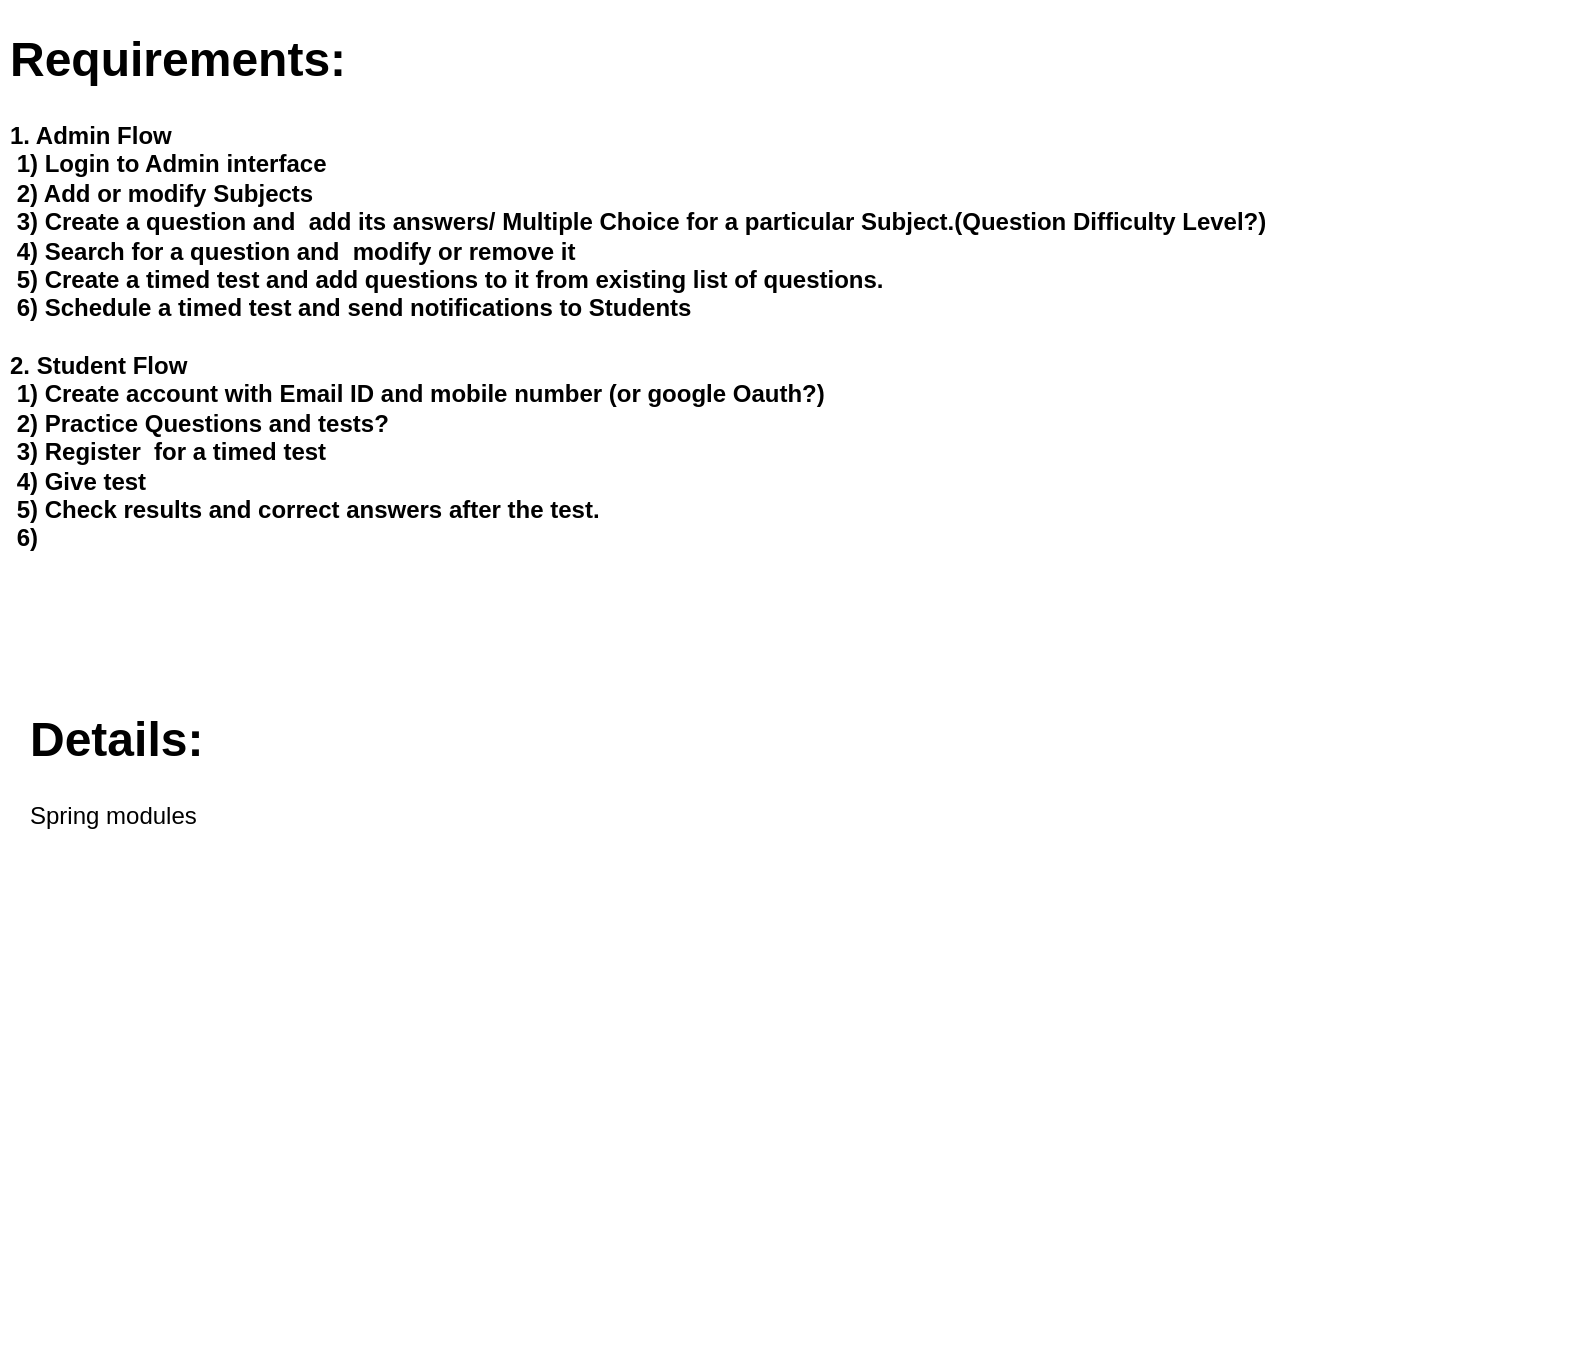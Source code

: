 <mxfile version="21.1.8" type="github" pages="3">
  <diagram name="Requirements" id="MF8iuLMwMGwasEO-9yrZ">
    <mxGraphModel dx="1637" dy="816" grid="1" gridSize="10" guides="1" tooltips="1" connect="1" arrows="1" fold="1" page="1" pageScale="1" pageWidth="980" pageHeight="1390" math="0" shadow="0">
      <root>
        <mxCell id="0" />
        <mxCell id="1" parent="0" />
        <mxCell id="8Ul96H81zf3qTr5yMLvG-8" value="&lt;h1&gt;Requirements:&lt;/h1&gt;&lt;div&gt;&lt;b&gt;1. Admin Flow&lt;/b&gt;&lt;/div&gt;&lt;div&gt;&lt;b&gt;&lt;span style=&quot;white-space: pre;&quot;&gt; &lt;/span&gt;1)&amp;nbsp;Login to Admin interface&lt;br&gt;&lt;/b&gt;&lt;/div&gt;&lt;div&gt;&lt;b&gt;&lt;span style=&quot;white-space: pre;&quot;&gt; &lt;/span&gt;2) Add or modify Subjects&lt;br&gt;&lt;/b&gt;&lt;/div&gt;&lt;div&gt;&lt;b&gt;&lt;span style=&quot;white-space: pre;&quot;&gt; &lt;/span&gt;3) Create a question and&amp;nbsp; add its answers/ Multiple Choice for a particular Subject.(Question Difficulty Level?)&lt;/b&gt;&lt;/div&gt;&lt;div&gt;&lt;b&gt;&lt;span style=&quot;white-space: pre;&quot;&gt; &lt;/span&gt;4) Search for a question and&amp;nbsp; modify or remove it&lt;br&gt;&lt;/b&gt;&lt;/div&gt;&lt;div&gt;&lt;b&gt;&lt;span style=&quot;white-space: pre;&quot;&gt; &lt;/span&gt;5) Create a timed test and add questions to it from existing list of questions.&lt;br&gt;&lt;/b&gt;&lt;/div&gt;&lt;div&gt;&lt;b&gt;&lt;span style=&quot;white-space: pre;&quot;&gt; &lt;/span&gt;6) Schedule a timed test and send notifications to Students&lt;br&gt;&lt;/b&gt;&lt;/div&gt;&lt;div&gt;&lt;b&gt;&lt;br&gt;&lt;/b&gt;&lt;/div&gt;&lt;div&gt;&lt;b&gt;2. Student Flow&lt;/b&gt;&lt;/div&gt;&lt;div&gt;&lt;b&gt;&lt;span style=&quot;white-space: pre;&quot;&gt; &lt;/span&gt;1) Create account with Email ID and mobile number (or google Oauth?)&lt;/b&gt;&lt;/div&gt;&lt;div&gt;&lt;b&gt;&lt;span style=&quot;white-space: pre;&quot;&gt; &lt;/span&gt;2) Practice Questions and tests?&lt;/b&gt;&lt;/div&gt;&lt;div&gt;&lt;b&gt;&lt;span style=&quot;white-space: pre;&quot;&gt; &lt;/span&gt;3) Register&amp;nbsp; for a timed test&lt;br&gt;&lt;/b&gt;&lt;/div&gt;&lt;div&gt;&lt;b&gt;&lt;span style=&quot;white-space: pre;&quot;&gt; &lt;/span&gt;4) Give test&lt;br&gt;&lt;/b&gt;&lt;/div&gt;&lt;div&gt;&lt;b&gt;&lt;span style=&quot;white-space: pre;&quot;&gt; &lt;/span&gt;5) Check results and correct answers after the test.&lt;br&gt;&lt;/b&gt;&lt;/div&gt;&lt;div&gt;&lt;b&gt;&lt;span style=&quot;white-space: pre;&quot;&gt; &lt;/span&gt;6)&lt;br&gt;&lt;/b&gt;&lt;/div&gt;&lt;div&gt;&lt;span style=&quot;white-space: pre;&quot;&gt;&lt;b&gt; &lt;/b&gt;&lt;/span&gt;&lt;br&gt;&lt;/div&gt;" style="text;html=1;strokeColor=none;fillColor=none;spacing=5;spacingTop=-20;whiteSpace=wrap;overflow=hidden;rounded=0;" parent="1" vertex="1">
          <mxGeometry x="120" y="10" width="780" height="330" as="geometry" />
        </mxCell>
        <mxCell id="hnuCmHXV3mzeoVSlP5Ix-1" value="&lt;h1&gt;Details:&lt;/h1&gt;&lt;div&gt;Spring modules&lt;/div&gt;" style="text;html=1;strokeColor=none;fillColor=none;spacing=5;spacingTop=-20;whiteSpace=wrap;overflow=hidden;rounded=0;" parent="1" vertex="1">
          <mxGeometry x="130" y="350" width="780" height="330" as="geometry" />
        </mxCell>
      </root>
    </mxGraphModel>
  </diagram>
  <diagram id="7d7ccGjSimLIf_iORB9R" name="Design">
    <mxGraphModel dx="1637" dy="816" grid="1" gridSize="10" guides="1" tooltips="1" connect="1" arrows="1" fold="1" page="1" pageScale="1" pageWidth="980" pageHeight="1390" math="0" shadow="0">
      <root>
        <mxCell id="0" />
        <mxCell id="1" parent="0" />
        <mxCell id="a7yS2JeS2E-IPmoMl_OY-8" value="" style="edgeStyle=orthogonalEdgeStyle;rounded=0;orthogonalLoop=1;jettySize=auto;html=1;" parent="1" target="a7yS2JeS2E-IPmoMl_OY-7" edge="1">
          <mxGeometry relative="1" as="geometry">
            <mxPoint x="80" y="130" as="sourcePoint" />
            <Array as="points">
              <mxPoint x="80" y="140" />
            </Array>
          </mxGeometry>
        </mxCell>
        <mxCell id="a7yS2JeS2E-IPmoMl_OY-1" value="Admin" style="shape=umlActor;verticalLabelPosition=bottom;verticalAlign=top;html=1;outlineConnect=0;" parent="1" vertex="1">
          <mxGeometry x="60" y="110" width="30" height="60" as="geometry" />
        </mxCell>
        <mxCell id="a7yS2JeS2E-IPmoMl_OY-11" value="" style="edgeStyle=orthogonalEdgeStyle;rounded=0;orthogonalLoop=1;jettySize=auto;html=1;" parent="1" source="a7yS2JeS2E-IPmoMl_OY-7" edge="1">
          <mxGeometry relative="1" as="geometry">
            <mxPoint x="400" y="160" as="targetPoint" />
          </mxGeometry>
        </mxCell>
        <object label="DNS" id="a7yS2JeS2E-IPmoMl_OY-7">
          <mxCell style="whiteSpace=wrap;html=1;verticalAlign=top;" parent="1" vertex="1">
            <mxGeometry x="180" y="130" width="120" height="60" as="geometry" />
          </mxCell>
        </object>
        <mxCell id="a7yS2JeS2E-IPmoMl_OY-9" value="Pareeksha - Cloud" style="swimlane;whiteSpace=wrap;html=1;" parent="1" vertex="1">
          <mxGeometry x="360" y="60" width="530" height="470" as="geometry" />
        </mxCell>
        <mxCell id="a7yS2JeS2E-IPmoMl_OY-2" value="" style="image;sketch=0;aspect=fixed;html=1;points=[];align=center;fontSize=12;image=img/lib/mscae/Database_General.svg;" parent="a7yS2JeS2E-IPmoMl_OY-9" vertex="1">
          <mxGeometry x="440" y="110" width="38" height="50" as="geometry" />
        </mxCell>
        <mxCell id="a7yS2JeS2E-IPmoMl_OY-12" value="Admin API" style="shape=process;whiteSpace=wrap;html=1;backgroundOutline=1;" parent="a7yS2JeS2E-IPmoMl_OY-9" vertex="1">
          <mxGeometry x="170" y="40" width="120" height="60" as="geometry" />
        </mxCell>
        <mxCell id="a7yS2JeS2E-IPmoMl_OY-14" value="" style="edgeStyle=orthogonalEdgeStyle;rounded=0;orthogonalLoop=1;jettySize=auto;html=1;" parent="a7yS2JeS2E-IPmoMl_OY-9" source="a7yS2JeS2E-IPmoMl_OY-13" target="a7yS2JeS2E-IPmoMl_OY-12" edge="1">
          <mxGeometry relative="1" as="geometry" />
        </mxCell>
        <mxCell id="a7yS2JeS2E-IPmoMl_OY-16" value="" style="edgeStyle=orthogonalEdgeStyle;rounded=0;orthogonalLoop=1;jettySize=auto;html=1;" parent="a7yS2JeS2E-IPmoMl_OY-9" source="a7yS2JeS2E-IPmoMl_OY-13" target="a7yS2JeS2E-IPmoMl_OY-15" edge="1">
          <mxGeometry relative="1" as="geometry">
            <Array as="points">
              <mxPoint x="130" y="125" />
              <mxPoint x="130" y="250" />
              <mxPoint x="140" y="250" />
              <mxPoint x="140" y="180" />
            </Array>
          </mxGeometry>
        </mxCell>
        <mxCell id="a7yS2JeS2E-IPmoMl_OY-13" value="API GateWay&lt;br&gt;&lt;br&gt;Auth" style="shape=process;whiteSpace=wrap;html=1;backgroundOutline=1;" parent="a7yS2JeS2E-IPmoMl_OY-9" vertex="1">
          <mxGeometry x="50" y="30" width="60" height="190" as="geometry" />
        </mxCell>
        <mxCell id="a7yS2JeS2E-IPmoMl_OY-15" value="Test API" style="shape=process;whiteSpace=wrap;html=1;backgroundOutline=1;" parent="a7yS2JeS2E-IPmoMl_OY-9" vertex="1">
          <mxGeometry x="170" y="150" width="120" height="60" as="geometry" />
        </mxCell>
        <mxCell id="a7yS2JeS2E-IPmoMl_OY-17" value="Notification Service" style="shape=process;whiteSpace=wrap;html=1;backgroundOutline=1;" parent="a7yS2JeS2E-IPmoMl_OY-9" vertex="1">
          <mxGeometry x="170" y="270" width="120" height="60" as="geometry" />
        </mxCell>
        <mxCell id="a7yS2JeS2E-IPmoMl_OY-25" value="" style="endArrow=classic;html=1;rounded=0;entryX=1;entryY=0.5;entryDx=0;entryDy=0;" parent="a7yS2JeS2E-IPmoMl_OY-9" source="a7yS2JeS2E-IPmoMl_OY-2" target="a7yS2JeS2E-IPmoMl_OY-17" edge="1">
          <mxGeometry width="50" height="50" relative="1" as="geometry">
            <mxPoint x="434" y="250" as="sourcePoint" />
            <mxPoint x="484" y="200" as="targetPoint" />
            <Array as="points">
              <mxPoint x="460" y="300" />
            </Array>
          </mxGeometry>
        </mxCell>
        <mxCell id="mg0dmShQN6RBTKk4FKhy-1" value="" style="shape=process;whiteSpace=wrap;html=1;backgroundOutline=1;" parent="a7yS2JeS2E-IPmoMl_OY-9" vertex="1">
          <mxGeometry x="40" y="250" width="120" height="60" as="geometry" />
        </mxCell>
        <mxCell id="a7yS2JeS2E-IPmoMl_OY-20" value="Student" style="shape=umlActor;verticalLabelPosition=bottom;verticalAlign=top;html=1;outlineConnect=0;" parent="1" vertex="1">
          <mxGeometry x="60" y="340" width="30" height="60" as="geometry" />
        </mxCell>
        <mxCell id="a7yS2JeS2E-IPmoMl_OY-21" value="Registered Students" style="shape=umlActor;verticalLabelPosition=bottom;verticalAlign=top;html=1;outlineConnect=0;" parent="1" vertex="1">
          <mxGeometry x="50" y="450" width="30" height="60" as="geometry" />
        </mxCell>
        <mxCell id="a7yS2JeS2E-IPmoMl_OY-24" value="" style="edgeStyle=orthogonalEdgeStyle;rounded=0;orthogonalLoop=1;jettySize=auto;html=1;entryX=1;entryY=0.333;entryDx=0;entryDy=0;entryPerimeter=0;" parent="1" source="a7yS2JeS2E-IPmoMl_OY-17" target="a7yS2JeS2E-IPmoMl_OY-21" edge="1">
          <mxGeometry relative="1" as="geometry">
            <mxPoint x="450" y="470" as="targetPoint" />
            <Array as="points">
              <mxPoint x="590" y="470" />
            </Array>
          </mxGeometry>
        </mxCell>
        <mxCell id="a7yS2JeS2E-IPmoMl_OY-26" value="" style="endArrow=classic;startArrow=classic;html=1;rounded=0;entryX=1;entryY=0.5;entryDx=0;entryDy=0;" parent="1" target="a7yS2JeS2E-IPmoMl_OY-15" edge="1">
          <mxGeometry width="50" height="50" relative="1" as="geometry">
            <mxPoint x="810" y="200" as="sourcePoint" />
            <mxPoint x="510" y="350" as="targetPoint" />
            <Array as="points">
              <mxPoint x="800" y="200" />
            </Array>
          </mxGeometry>
        </mxCell>
        <mxCell id="a7yS2JeS2E-IPmoMl_OY-27" value="" style="endArrow=classic;startArrow=classic;html=1;rounded=0;entryX=1;entryY=0.25;entryDx=0;entryDy=0;" parent="1" target="a7yS2JeS2E-IPmoMl_OY-12" edge="1">
          <mxGeometry width="50" height="50" relative="1" as="geometry">
            <mxPoint x="820" y="170" as="sourcePoint" />
            <mxPoint x="510" y="350" as="targetPoint" />
            <Array as="points">
              <mxPoint x="820" y="120" />
            </Array>
          </mxGeometry>
        </mxCell>
        <mxCell id="a7yS2JeS2E-IPmoMl_OY-28" value="" style="endArrow=classic;html=1;rounded=0;entryX=0.5;entryY=1;entryDx=0;entryDy=0;" parent="1" target="a7yS2JeS2E-IPmoMl_OY-7" edge="1">
          <mxGeometry width="50" height="50" relative="1" as="geometry">
            <mxPoint x="100" y="400" as="sourcePoint" />
            <mxPoint x="150" y="350" as="targetPoint" />
            <Array as="points">
              <mxPoint x="230" y="400" />
            </Array>
          </mxGeometry>
        </mxCell>
      </root>
    </mxGraphModel>
  </diagram>
  <diagram id="i9NAR-TNHA6gtmxEclQi" name="Data model">
    <mxGraphModel dx="1637" dy="766" grid="1" gridSize="10" guides="1" tooltips="1" connect="1" arrows="1" fold="1" page="1" pageScale="1" pageWidth="980" pageHeight="1390" math="0" shadow="0">
      <root>
        <mxCell id="0" />
        <mxCell id="1" parent="0" />
        <mxCell id="s0OtCTG0oaSC9iydGELS-1" value="&lt;div style=&quot;box-sizing:border-box;width:100%;background:#e4e4e4;padding:2px;&quot;&gt;Subject&lt;/div&gt;&lt;table style=&quot;width:100%;font-size:1em;&quot; cellpadding=&quot;2&quot; cellspacing=&quot;0&quot;&gt;&lt;tbody&gt;&lt;tr&gt;&lt;td&gt;&lt;br&gt;&lt;/td&gt;&lt;td&gt;subject id&lt;/td&gt;&lt;/tr&gt;&lt;tr&gt;&lt;td&gt;&lt;br&gt;&lt;/td&gt;&lt;td&gt;name&lt;/td&gt;&lt;/tr&gt;&lt;tr&gt;&lt;td&gt;&lt;/td&gt;&lt;td&gt;fieldname&lt;/td&gt;&lt;/tr&gt;&lt;/tbody&gt;&lt;/table&gt;" style="verticalAlign=top;align=left;overflow=fill;html=1;whiteSpace=wrap;" vertex="1" parent="1">
          <mxGeometry x="90" y="70" width="90" height="110" as="geometry" />
        </mxCell>
        <mxCell id="s0OtCTG0oaSC9iydGELS-2" value="&lt;div style=&quot;box-sizing:border-box;width:100%;background:#e4e4e4;padding:2px;&quot;&gt;Test Question&lt;/div&gt;&lt;table style=&quot;width:100%;font-size:1em;&quot; cellpadding=&quot;2&quot; cellspacing=&quot;0&quot;&gt;&lt;tbody&gt;&lt;tr&gt;&lt;td&gt;&lt;br&gt;&lt;/td&gt;&lt;td&gt;test id&lt;/td&gt;&lt;/tr&gt;&lt;tr&gt;&lt;td&gt;&lt;br&gt;&lt;/td&gt;&lt;td&gt;question id&lt;/td&gt;&lt;/tr&gt;&lt;tr&gt;&lt;td&gt;&lt;/td&gt;&lt;td&gt;marks&lt;br&gt;negative marks&lt;/td&gt;&lt;/tr&gt;&lt;/tbody&gt;&lt;/table&gt;" style="verticalAlign=top;align=left;overflow=fill;html=1;whiteSpace=wrap;" vertex="1" parent="1">
          <mxGeometry x="380" y="270" width="90" height="110" as="geometry" />
        </mxCell>
        <mxCell id="s0OtCTG0oaSC9iydGELS-3" value="&lt;div style=&quot;box-sizing:border-box;width:100%;background:#e4e4e4;padding:2px;&quot;&gt;User&lt;/div&gt;&lt;table style=&quot;width:100%;font-size:1em;&quot; cellpadding=&quot;2&quot; cellspacing=&quot;0&quot;&gt;&lt;tbody&gt;&lt;tr&gt;&lt;td&gt;&lt;br&gt;&lt;/td&gt;&lt;td&gt;&amp;nbsp;id&lt;/td&gt;&lt;/tr&gt;&lt;tr&gt;&lt;td&gt;&lt;br&gt;&lt;/td&gt;&lt;td&gt;name&lt;/td&gt;&lt;/tr&gt;&lt;tr&gt;&lt;td&gt;&lt;/td&gt;&lt;td&gt;email&lt;br&gt;phone&lt;br&gt;role&lt;br&gt;&lt;br&gt;(login using google oaut?)&lt;/td&gt;&lt;/tr&gt;&lt;/tbody&gt;&lt;/table&gt;" style="verticalAlign=top;align=left;overflow=fill;html=1;whiteSpace=wrap;" vertex="1" parent="1">
          <mxGeometry x="90" y="430" width="90" height="160" as="geometry" />
        </mxCell>
        <mxCell id="s0OtCTG0oaSC9iydGELS-4" value="&lt;div style=&quot;box-sizing:border-box;width:100%;background:#e4e4e4;padding:2px;&quot;&gt;Answer&lt;/div&gt;&lt;table style=&quot;width:100%;font-size:1em;&quot; cellpadding=&quot;2&quot; cellspacing=&quot;0&quot;&gt;&lt;tbody&gt;&lt;tr&gt;&lt;td&gt;&lt;br&gt;&lt;/td&gt;&lt;td&gt;ans id&lt;/td&gt;&lt;/tr&gt;&lt;tr&gt;&lt;td&gt;&lt;br&gt;&lt;/td&gt;&lt;td&gt;ques id&lt;/td&gt;&lt;/tr&gt;&lt;tr&gt;&lt;td&gt;&lt;/td&gt;&lt;td&gt;answer txt&lt;br&gt;is_correct&lt;/td&gt;&lt;/tr&gt;&lt;/tbody&gt;&lt;/table&gt;" style="verticalAlign=top;align=left;overflow=fill;html=1;whiteSpace=wrap;" vertex="1" parent="1">
          <mxGeometry x="445" y="70" width="90" height="110" as="geometry" />
        </mxCell>
        <mxCell id="s0OtCTG0oaSC9iydGELS-5" value="&lt;div style=&quot;box-sizing:border-box;width:100%;background:#e4e4e4;padding:2px;&quot;&gt;Question&lt;/div&gt;&lt;table style=&quot;width:100%;font-size:1em;&quot; cellpadding=&quot;2&quot; cellspacing=&quot;0&quot;&gt;&lt;tbody&gt;&lt;tr&gt;&lt;td&gt;&lt;br&gt;&lt;/td&gt;&lt;td&gt;ques id&lt;/td&gt;&lt;/tr&gt;&lt;tr&gt;&lt;td&gt;&lt;br&gt;&lt;/td&gt;&lt;td&gt;question text&lt;/td&gt;&lt;/tr&gt;&lt;tr&gt;&lt;td&gt;&lt;/td&gt;&lt;td&gt;subject Id&lt;br&gt;difficulty&lt;br&gt;marks&lt;br&gt;negative marks&lt;br&gt;created by&lt;br&gt;&lt;br&gt;&lt;br&gt;&lt;/td&gt;&lt;/tr&gt;&lt;/tbody&gt;&lt;/table&gt;" style="verticalAlign=top;align=left;overflow=fill;html=1;whiteSpace=wrap;" vertex="1" parent="1">
          <mxGeometry x="240" y="69" width="130" height="170" as="geometry" />
        </mxCell>
        <mxCell id="s0OtCTG0oaSC9iydGELS-6" value="&lt;div style=&quot;box-sizing:border-box;width:100%;background:#e4e4e4;padding:2px;&quot;&gt;Test Type&lt;/div&gt;&lt;table style=&quot;width:100%;font-size:1em;&quot; cellpadding=&quot;2&quot; cellspacing=&quot;0&quot;&gt;&lt;tbody&gt;&lt;tr&gt;&lt;td&gt;&lt;br&gt;&lt;/td&gt;&lt;td&gt;type id&lt;/td&gt;&lt;/tr&gt;&lt;tr&gt;&lt;td&gt;&lt;br&gt;&lt;/td&gt;&lt;td&gt;type name&lt;/td&gt;&lt;/tr&gt;&lt;tr&gt;&lt;td&gt;&lt;/td&gt;&lt;td&gt;desc&lt;/td&gt;&lt;/tr&gt;&lt;/tbody&gt;&lt;/table&gt;" style="verticalAlign=top;align=left;overflow=fill;html=1;whiteSpace=wrap;" vertex="1" parent="1">
          <mxGeometry x="240" y="280" width="90" height="110" as="geometry" />
        </mxCell>
        <mxCell id="s0OtCTG0oaSC9iydGELS-7" value="&lt;div style=&quot;box-sizing:border-box;width:100%;background:#e4e4e4;padding:2px;&quot;&gt;Test&lt;/div&gt;&lt;table style=&quot;width:100%;font-size:1em;&quot; cellpadding=&quot;2&quot; cellspacing=&quot;0&quot;&gt;&lt;tbody&gt;&lt;tr&gt;&lt;td&gt;&lt;br&gt;&lt;/td&gt;&lt;td&gt;test id&lt;/td&gt;&lt;/tr&gt;&lt;tr&gt;&lt;td&gt;&lt;br&gt;&lt;/td&gt;&lt;td&gt;test name&lt;br&gt;time limit&lt;br&gt;test type&lt;br&gt;scheduled on&lt;br&gt;expires on&lt;/td&gt;&lt;/tr&gt;&lt;tr&gt;&lt;td&gt;&lt;/td&gt;&lt;td&gt;&lt;br&gt;&lt;/td&gt;&lt;/tr&gt;&lt;/tbody&gt;&lt;/table&gt;" style="verticalAlign=top;align=left;overflow=fill;html=1;whiteSpace=wrap;" vertex="1" parent="1">
          <mxGeometry x="100" y="270" width="90" height="110" as="geometry" />
        </mxCell>
        <mxCell id="s0OtCTG0oaSC9iydGELS-9" value="&lt;div style=&quot;box-sizing:border-box;width:100%;background:#e4e4e4;padding:2px;&quot;&gt;Student test&lt;/div&gt;&lt;table style=&quot;width:100%;font-size:1em;&quot; cellpadding=&quot;2&quot; cellspacing=&quot;0&quot;&gt;&lt;tbody&gt;&lt;tr&gt;&lt;td&gt;&lt;br&gt;&lt;/td&gt;&lt;td&gt;st test id&lt;br&gt;user id&lt;/td&gt;&lt;/tr&gt;&lt;tr&gt;&lt;td&gt;&lt;br&gt;&lt;/td&gt;&lt;td&gt;test id&lt;/td&gt;&lt;/tr&gt;&lt;tr&gt;&lt;td&gt;&lt;/td&gt;&lt;td&gt;start time&lt;br&gt;status&lt;/td&gt;&lt;/tr&gt;&lt;/tbody&gt;&lt;/table&gt;" style="verticalAlign=top;align=left;overflow=fill;html=1;whiteSpace=wrap;" vertex="1" parent="1">
          <mxGeometry x="230" y="430" width="90" height="110" as="geometry" />
        </mxCell>
        <mxCell id="s0OtCTG0oaSC9iydGELS-10" value="&lt;div style=&quot;box-sizing:border-box;width:100%;background:#e4e4e4;padding:2px;&quot;&gt;student test answers&lt;/div&gt;&lt;table style=&quot;width:100%;font-size:1em;&quot; cellpadding=&quot;2&quot; cellspacing=&quot;0&quot;&gt;&lt;tbody&gt;&lt;tr&gt;&lt;td&gt;&lt;br&gt;&lt;/td&gt;&lt;td&gt;&amp;nbsp;st test id&lt;/td&gt;&lt;/tr&gt;&lt;tr&gt;&lt;td&gt;&lt;br&gt;&lt;/td&gt;&lt;td&gt;ques id&lt;/td&gt;&lt;/tr&gt;&lt;tr&gt;&lt;td&gt;&lt;/td&gt;&lt;td&gt;ans id&lt;br&gt;needs review&lt;/td&gt;&lt;/tr&gt;&lt;/tbody&gt;&lt;/table&gt;" style="verticalAlign=top;align=left;overflow=fill;html=1;whiteSpace=wrap;" vertex="1" parent="1">
          <mxGeometry x="410" y="440" width="90" height="110" as="geometry" />
        </mxCell>
        <mxCell id="s0OtCTG0oaSC9iydGELS-11" value="&lt;div style=&quot;box-sizing:border-box;width:100%;background:#e4e4e4;padding:2px;&quot;&gt;Notification&lt;/div&gt;&lt;table style=&quot;width:100%;font-size:1em;&quot; cellpadding=&quot;2&quot; cellspacing=&quot;0&quot;&gt;&lt;tbody&gt;&lt;tr&gt;&lt;td&gt;&lt;br&gt;&lt;/td&gt;&lt;td&gt;&amp;nbsp;id&lt;/td&gt;&lt;/tr&gt;&lt;tr&gt;&lt;td&gt;&lt;br&gt;&lt;/td&gt;&lt;td&gt;user id&lt;/td&gt;&lt;/tr&gt;&lt;tr&gt;&lt;td&gt;&lt;/td&gt;&lt;td&gt;test id&lt;br&gt;type&lt;br&gt;message&lt;br&gt;status&lt;br&gt;&lt;br&gt;&lt;/td&gt;&lt;/tr&gt;&lt;/tbody&gt;&lt;/table&gt;" style="verticalAlign=top;align=left;overflow=fill;html=1;whiteSpace=wrap;" vertex="1" parent="1">
          <mxGeometry x="90" y="650" width="90" height="130" as="geometry" />
        </mxCell>
        <mxCell id="s0OtCTG0oaSC9iydGELS-12" value="&lt;div style=&quot;box-sizing:border-box;width:100%;background:#e4e4e4;padding:2px;&quot;&gt;student test results&lt;/div&gt;&lt;table style=&quot;width:100%;font-size:1em;&quot; cellpadding=&quot;2&quot; cellspacing=&quot;0&quot;&gt;&lt;tbody&gt;&lt;tr&gt;&lt;td&gt;&lt;br&gt;&lt;/td&gt;&lt;td&gt;&amp;nbsp;st test id&lt;/td&gt;&lt;/tr&gt;&lt;tr&gt;&lt;td&gt;&lt;br&gt;&lt;/td&gt;&lt;td&gt;status&lt;br&gt;marks&lt;/td&gt;&lt;/tr&gt;&lt;tr&gt;&lt;td&gt;&lt;/td&gt;&lt;td&gt;&lt;br&gt;&lt;br&gt;&lt;/td&gt;&lt;/tr&gt;&lt;/tbody&gt;&lt;/table&gt;" style="verticalAlign=top;align=left;overflow=fill;html=1;whiteSpace=wrap;" vertex="1" parent="1">
          <mxGeometry x="600" y="430" width="90" height="110" as="geometry" />
        </mxCell>
      </root>
    </mxGraphModel>
  </diagram>
</mxfile>
